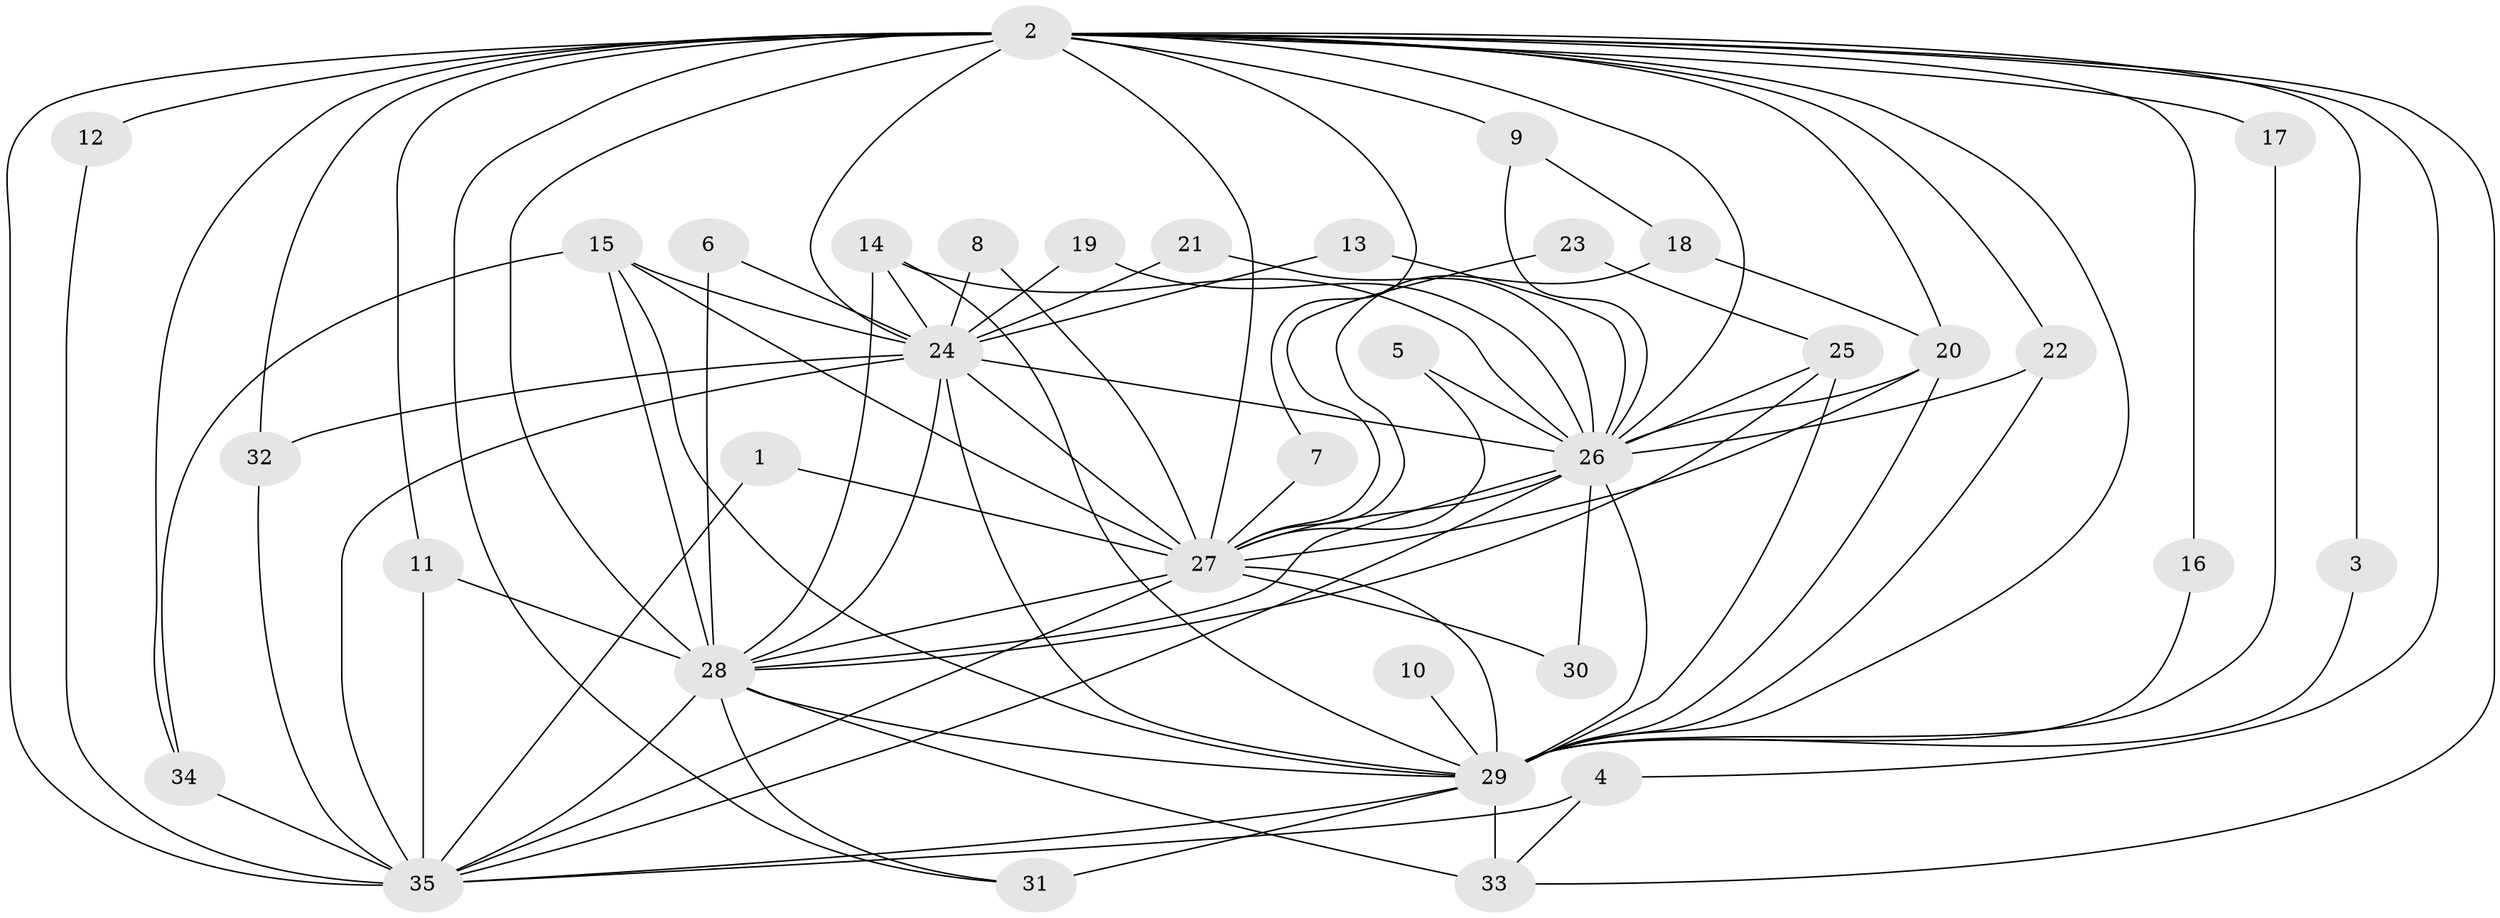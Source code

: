 // original degree distribution, {16: 0.014285714285714285, 21: 0.04285714285714286, 12: 0.014285714285714285, 11: 0.014285714285714285, 17: 0.014285714285714285, 26: 0.014285714285714285, 15: 0.014285714285714285, 19: 0.014285714285714285, 3: 0.2857142857142857, 4: 0.05714285714285714, 2: 0.5, 5: 0.014285714285714285}
// Generated by graph-tools (version 1.1) at 2025/25/03/09/25 03:25:48]
// undirected, 35 vertices, 91 edges
graph export_dot {
graph [start="1"]
  node [color=gray90,style=filled];
  1;
  2;
  3;
  4;
  5;
  6;
  7;
  8;
  9;
  10;
  11;
  12;
  13;
  14;
  15;
  16;
  17;
  18;
  19;
  20;
  21;
  22;
  23;
  24;
  25;
  26;
  27;
  28;
  29;
  30;
  31;
  32;
  33;
  34;
  35;
  1 -- 27 [weight=1.0];
  1 -- 35 [weight=1.0];
  2 -- 3 [weight=1.0];
  2 -- 4 [weight=1.0];
  2 -- 7 [weight=1.0];
  2 -- 9 [weight=1.0];
  2 -- 11 [weight=1.0];
  2 -- 12 [weight=2.0];
  2 -- 16 [weight=1.0];
  2 -- 17 [weight=1.0];
  2 -- 20 [weight=2.0];
  2 -- 22 [weight=1.0];
  2 -- 24 [weight=5.0];
  2 -- 26 [weight=4.0];
  2 -- 27 [weight=2.0];
  2 -- 28 [weight=2.0];
  2 -- 29 [weight=2.0];
  2 -- 31 [weight=1.0];
  2 -- 32 [weight=2.0];
  2 -- 33 [weight=1.0];
  2 -- 34 [weight=1.0];
  2 -- 35 [weight=4.0];
  3 -- 29 [weight=1.0];
  4 -- 33 [weight=1.0];
  4 -- 35 [weight=1.0];
  5 -- 26 [weight=1.0];
  5 -- 27 [weight=1.0];
  6 -- 24 [weight=1.0];
  6 -- 28 [weight=1.0];
  7 -- 27 [weight=1.0];
  8 -- 24 [weight=1.0];
  8 -- 27 [weight=1.0];
  9 -- 18 [weight=1.0];
  9 -- 26 [weight=1.0];
  10 -- 29 [weight=1.0];
  11 -- 28 [weight=1.0];
  11 -- 35 [weight=1.0];
  12 -- 35 [weight=1.0];
  13 -- 24 [weight=1.0];
  13 -- 26 [weight=1.0];
  14 -- 24 [weight=1.0];
  14 -- 26 [weight=1.0];
  14 -- 28 [weight=1.0];
  14 -- 29 [weight=1.0];
  15 -- 24 [weight=1.0];
  15 -- 27 [weight=1.0];
  15 -- 28 [weight=1.0];
  15 -- 29 [weight=1.0];
  15 -- 34 [weight=1.0];
  16 -- 29 [weight=1.0];
  17 -- 29 [weight=1.0];
  18 -- 20 [weight=1.0];
  18 -- 27 [weight=1.0];
  19 -- 24 [weight=1.0];
  19 -- 26 [weight=1.0];
  20 -- 26 [weight=1.0];
  20 -- 27 [weight=1.0];
  20 -- 29 [weight=1.0];
  21 -- 24 [weight=1.0];
  21 -- 26 [weight=1.0];
  22 -- 26 [weight=1.0];
  22 -- 29 [weight=1.0];
  23 -- 25 [weight=1.0];
  23 -- 27 [weight=1.0];
  24 -- 26 [weight=2.0];
  24 -- 27 [weight=3.0];
  24 -- 28 [weight=2.0];
  24 -- 29 [weight=2.0];
  24 -- 32 [weight=1.0];
  24 -- 35 [weight=4.0];
  25 -- 26 [weight=1.0];
  25 -- 28 [weight=1.0];
  25 -- 29 [weight=2.0];
  26 -- 27 [weight=1.0];
  26 -- 28 [weight=2.0];
  26 -- 29 [weight=1.0];
  26 -- 30 [weight=1.0];
  26 -- 35 [weight=2.0];
  27 -- 28 [weight=1.0];
  27 -- 29 [weight=4.0];
  27 -- 30 [weight=1.0];
  27 -- 35 [weight=2.0];
  28 -- 29 [weight=1.0];
  28 -- 31 [weight=1.0];
  28 -- 33 [weight=2.0];
  28 -- 35 [weight=3.0];
  29 -- 31 [weight=2.0];
  29 -- 33 [weight=1.0];
  29 -- 35 [weight=3.0];
  32 -- 35 [weight=1.0];
  34 -- 35 [weight=2.0];
}
